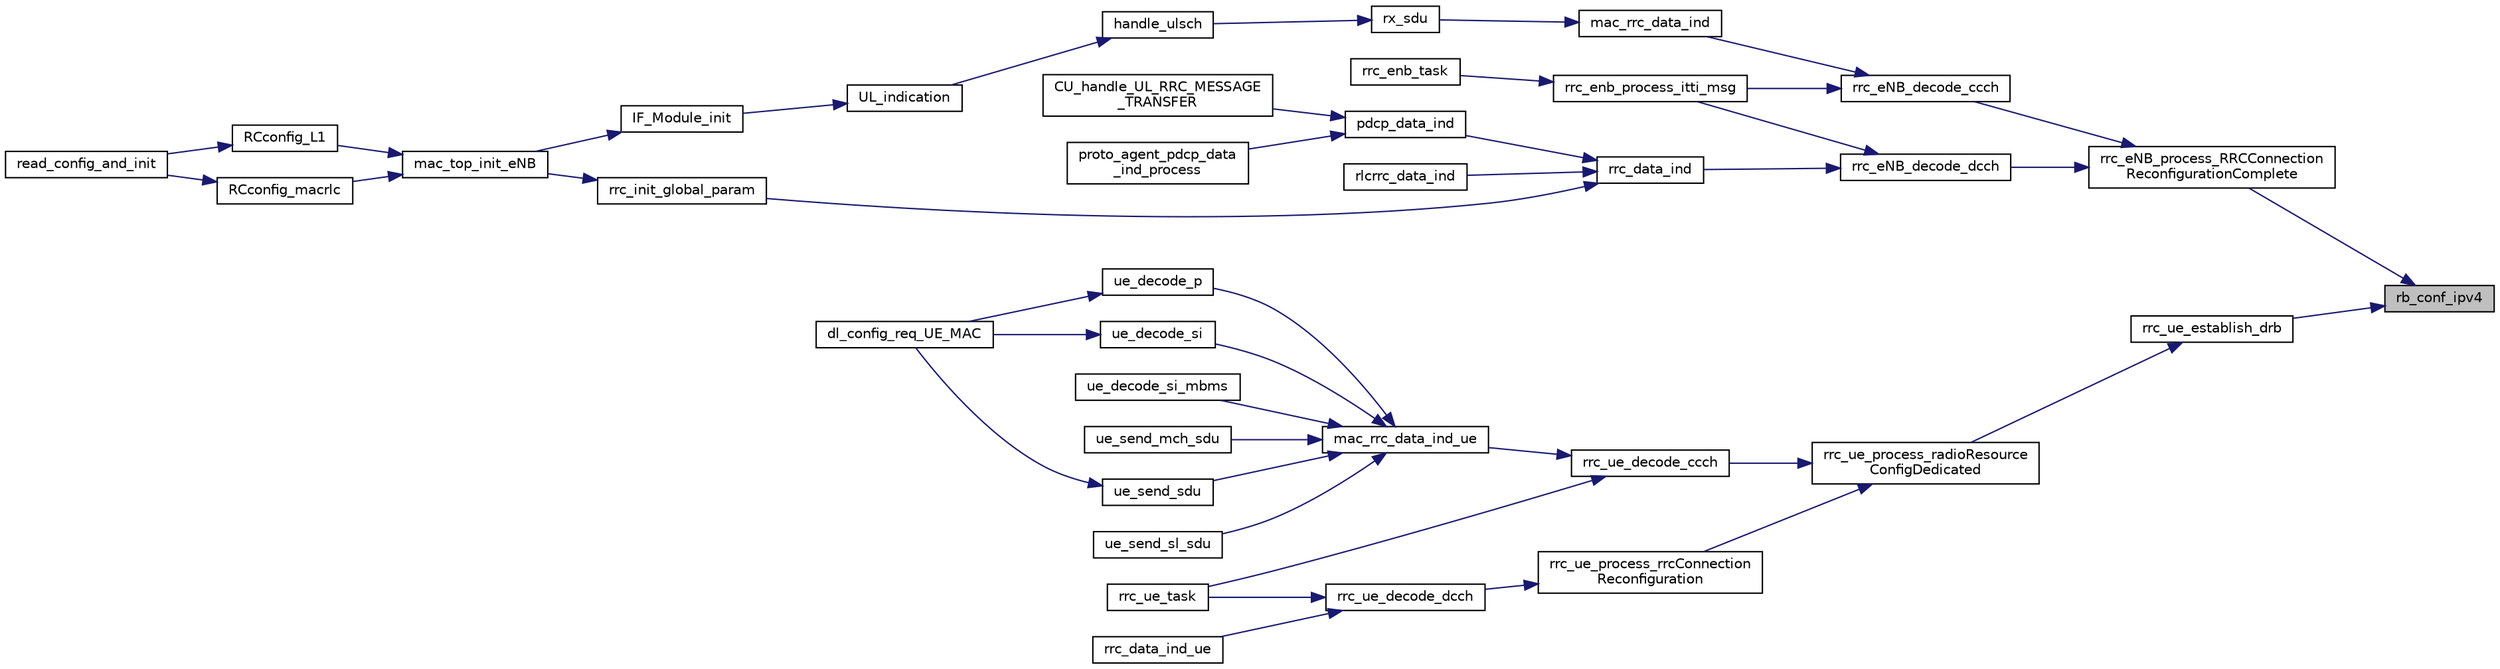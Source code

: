digraph "rb_conf_ipv4"
{
 // LATEX_PDF_SIZE
  edge [fontname="Helvetica",fontsize="10",labelfontname="Helvetica",labelfontsize="10"];
  node [fontname="Helvetica",fontsize="10",shape=record];
  rankdir="RL";
  Node1 [label="rb_conf_ipv4",height=0.2,width=0.4,color="black", fillcolor="grey75", style="filled", fontcolor="black",tooltip=" "];
  Node1 -> Node2 [dir="back",color="midnightblue",fontsize="10",style="solid",fontname="Helvetica"];
  Node2 [label="rrc_eNB_process_RRCConnection\lReconfigurationComplete",height=0.2,width=0.4,color="black", fillcolor="white", style="filled",URL="$group____rrc.html#gacdd3ba288d9ebe21dd993a6536c62e87",tooltip="Process the RRCConnectionReconfigurationComplete based on information coming from UE."];
  Node2 -> Node3 [dir="back",color="midnightblue",fontsize="10",style="solid",fontname="Helvetica"];
  Node3 [label="rrc_eNB_decode_ccch",height=0.2,width=0.4,color="black", fillcolor="white", style="filled",URL="$group____rrc.html#ga3ec9e1e30c6af99f396c0079cb081728",tooltip="Entry routine to decode a UL-CCCH-Message. Invokes PER decoder and parses message."];
  Node3 -> Node4 [dir="back",color="midnightblue",fontsize="10",style="solid",fontname="Helvetica"];
  Node4 [label="mac_rrc_data_ind",height=0.2,width=0.4,color="black", fillcolor="white", style="filled",URL="$group____rrc.html#ga27bdbafc2b9df6bb7560b11d7196343e",tooltip=" "];
  Node4 -> Node5 [dir="back",color="midnightblue",fontsize="10",style="solid",fontname="Helvetica"];
  Node5 [label="rx_sdu",height=0.2,width=0.4,color="black", fillcolor="white", style="filled",URL="$group____mac.html#gafa4fade9588c7ec028d474b53b37c11e",tooltip=" "];
  Node5 -> Node6 [dir="back",color="midnightblue",fontsize="10",style="solid",fontname="Helvetica"];
  Node6 [label="handle_ulsch",height=0.2,width=0.4,color="black", fillcolor="white", style="filled",URL="$IF__Module_8c.html#afb0615963db57d6fffb3d2d35befba28",tooltip=" "];
  Node6 -> Node7 [dir="back",color="midnightblue",fontsize="10",style="solid",fontname="Helvetica"];
  Node7 [label="UL_indication",height=0.2,width=0.4,color="black", fillcolor="white", style="filled",URL="$IF__Module_8h.html#a0e2ef22a02b2c6683ab06f6d53f92e4d",tooltip=" "];
  Node7 -> Node8 [dir="back",color="midnightblue",fontsize="10",style="solid",fontname="Helvetica"];
  Node8 [label="IF_Module_init",height=0.2,width=0.4,color="black", fillcolor="white", style="filled",URL="$IF__Module_8h.html#a889f718a2d163ae240f8aa0732d35a81",tooltip=" "];
  Node8 -> Node9 [dir="back",color="midnightblue",fontsize="10",style="solid",fontname="Helvetica"];
  Node9 [label="mac_top_init_eNB",height=0.2,width=0.4,color="black", fillcolor="white", style="filled",URL="$group____mac.html#ga7b366a80fdb7f92ef5b4418560f2c330",tooltip=" "];
  Node9 -> Node10 [dir="back",color="midnightblue",fontsize="10",style="solid",fontname="Helvetica"];
  Node10 [label="RCconfig_L1",height=0.2,width=0.4,color="black", fillcolor="white", style="filled",URL="$group____enb__app.html#gaf0a0b784f891b689029fdac80981bb48",tooltip=" "];
  Node10 -> Node11 [dir="back",color="midnightblue",fontsize="10",style="solid",fontname="Helvetica"];
  Node11 [label="read_config_and_init",height=0.2,width=0.4,color="black", fillcolor="white", style="filled",URL="$group____enb__app.html#gafd8182cd803334f6a7df61898dc81389",tooltip=" "];
  Node9 -> Node12 [dir="back",color="midnightblue",fontsize="10",style="solid",fontname="Helvetica"];
  Node12 [label="RCconfig_macrlc",height=0.2,width=0.4,color="black", fillcolor="white", style="filled",URL="$group____enb__app.html#gad938d81629b25898f7beb6f9c854846b",tooltip=" "];
  Node12 -> Node11 [dir="back",color="midnightblue",fontsize="10",style="solid",fontname="Helvetica"];
  Node3 -> Node13 [dir="back",color="midnightblue",fontsize="10",style="solid",fontname="Helvetica"];
  Node13 [label="rrc_enb_process_itti_msg",height=0.2,width=0.4,color="black", fillcolor="white", style="filled",URL="$group____rrc.html#ga30f046459c1c273756eaeb3afa087f0b",tooltip=" "];
  Node13 -> Node14 [dir="back",color="midnightblue",fontsize="10",style="solid",fontname="Helvetica"];
  Node14 [label="rrc_enb_task",height=0.2,width=0.4,color="black", fillcolor="white", style="filled",URL="$group____rrc.html#ga75560166cf7a711a217fc23bf82eb853",tooltip="RRC eNB task."];
  Node2 -> Node15 [dir="back",color="midnightblue",fontsize="10",style="solid",fontname="Helvetica"];
  Node15 [label="rrc_eNB_decode_dcch",height=0.2,width=0.4,color="black", fillcolor="white", style="filled",URL="$group____rrc.html#ga66d13b97ca325066ff5400bef7518059",tooltip="Entry routine to decode a UL-DCCH-Message. Invokes PER decoder and parses message."];
  Node15 -> Node16 [dir="back",color="midnightblue",fontsize="10",style="solid",fontname="Helvetica"];
  Node16 [label="rrc_data_ind",height=0.2,width=0.4,color="black", fillcolor="white", style="filled",URL="$group____rrc.html#ga992f2e4fa10aead963a6c6766d22f357",tooltip=" "];
  Node16 -> Node17 [dir="back",color="midnightblue",fontsize="10",style="solid",fontname="Helvetica"];
  Node17 [label="pdcp_data_ind",height=0.2,width=0.4,color="black", fillcolor="white", style="filled",URL="$group____pdcp.html#ga39bab2ba8ae1993dfea9008d98337463",tooltip=" "];
  Node17 -> Node18 [dir="back",color="midnightblue",fontsize="10",style="solid",fontname="Helvetica"];
  Node18 [label="CU_handle_UL_RRC_MESSAGE\l_TRANSFER",height=0.2,width=0.4,color="black", fillcolor="white", style="filled",URL="$f1ap__cu__rrc__message__transfer_8h.html#a847c5dd55799e5af97993e32de6fc07e",tooltip=" "];
  Node17 -> Node19 [dir="back",color="midnightblue",fontsize="10",style="solid",fontname="Helvetica"];
  Node19 [label="proto_agent_pdcp_data\l_ind_process",height=0.2,width=0.4,color="black", fillcolor="white", style="filled",URL="$proto__agent__common_8h.html#a69df5907252f68f5ffec0f7002cbb334",tooltip=" "];
  Node16 -> Node20 [dir="back",color="midnightblue",fontsize="10",style="solid",fontname="Helvetica"];
  Node20 [label="rlcrrc_data_ind",height=0.2,width=0.4,color="black", fillcolor="white", style="filled",URL="$openair__rrc__L2__interface_8h.html#a7b1da999b22837d8c1061068bdbc19af",tooltip=" "];
  Node16 -> Node21 [dir="back",color="midnightblue",fontsize="10",style="solid",fontname="Helvetica"];
  Node21 [label="rrc_init_global_param",height=0.2,width=0.4,color="black", fillcolor="white", style="filled",URL="$group____rrc.html#gade79643da4980d980ff603275e52c99a",tooltip=" "];
  Node21 -> Node9 [dir="back",color="midnightblue",fontsize="10",style="solid",fontname="Helvetica"];
  Node15 -> Node13 [dir="back",color="midnightblue",fontsize="10",style="solid",fontname="Helvetica"];
  Node1 -> Node22 [dir="back",color="midnightblue",fontsize="10",style="solid",fontname="Helvetica"];
  Node22 [label="rrc_ue_establish_drb",height=0.2,width=0.4,color="black", fillcolor="white", style="filled",URL="$group____rrc.html#ga9aab6b87aa472761aa8496fde9515bfa",tooltip="Establish a DRB according to DRB_ToAddMod structure."];
  Node22 -> Node23 [dir="back",color="midnightblue",fontsize="10",style="solid",fontname="Helvetica"];
  Node23 [label="rrc_ue_process_radioResource\lConfigDedicated",height=0.2,width=0.4,color="black", fillcolor="white", style="filled",URL="$group____rrc.html#ga4a34b91b0d2ce41ace5eec79170facd8",tooltip="Process a RadioResourceConfigDedicated Message and configure PHY/MAC."];
  Node23 -> Node24 [dir="back",color="midnightblue",fontsize="10",style="solid",fontname="Helvetica"];
  Node24 [label="rrc_ue_decode_ccch",height=0.2,width=0.4,color="black", fillcolor="white", style="filled",URL="$group____rrc.html#gafeede0bc08155a888fc2c8f1d113a80d",tooltip="Decodes DL-CCCH message and invokes appropriate routine to handle the message."];
  Node24 -> Node25 [dir="back",color="midnightblue",fontsize="10",style="solid",fontname="Helvetica"];
  Node25 [label="mac_rrc_data_ind_ue",height=0.2,width=0.4,color="black", fillcolor="white", style="filled",URL="$group____rrc.html#ga81d228980a27c3379568d77e89865d35",tooltip=" "];
  Node25 -> Node26 [dir="back",color="midnightblue",fontsize="10",style="solid",fontname="Helvetica"];
  Node26 [label="ue_decode_p",height=0.2,width=0.4,color="black", fillcolor="white", style="filled",URL="$group____mac.html#gacb9383b30cfa1e89eb884c71184c38f5",tooltip=" "];
  Node26 -> Node27 [dir="back",color="midnightblue",fontsize="10",style="solid",fontname="Helvetica"];
  Node27 [label="dl_config_req_UE_MAC",height=0.2,width=0.4,color="black", fillcolor="white", style="filled",URL="$phy__stub__UE_8h.html#a72d909a6a600ac50080469c6b113d330",tooltip=" "];
  Node25 -> Node28 [dir="back",color="midnightblue",fontsize="10",style="solid",fontname="Helvetica"];
  Node28 [label="ue_decode_si",height=0.2,width=0.4,color="black", fillcolor="white", style="filled",URL="$group____mac.html#ga24e4a25ebe83757ad951d227d8a66380",tooltip=" "];
  Node28 -> Node27 [dir="back",color="midnightblue",fontsize="10",style="solid",fontname="Helvetica"];
  Node25 -> Node29 [dir="back",color="midnightblue",fontsize="10",style="solid",fontname="Helvetica"];
  Node29 [label="ue_decode_si_mbms",height=0.2,width=0.4,color="black", fillcolor="white", style="filled",URL="$group____mac.html#gac7dc4f7d76939d70d87665cb72de2b0a",tooltip=" "];
  Node25 -> Node30 [dir="back",color="midnightblue",fontsize="10",style="solid",fontname="Helvetica"];
  Node30 [label="ue_send_mch_sdu",height=0.2,width=0.4,color="black", fillcolor="white", style="filled",URL="$group____mac.html#ga1a523251e23101d551f32120b59821d6",tooltip=" "];
  Node25 -> Node31 [dir="back",color="midnightblue",fontsize="10",style="solid",fontname="Helvetica"];
  Node31 [label="ue_send_sdu",height=0.2,width=0.4,color="black", fillcolor="white", style="filled",URL="$group____mac.html#ga0e048d86d492024a8081694c4db1b205",tooltip=" "];
  Node31 -> Node27 [dir="back",color="midnightblue",fontsize="10",style="solid",fontname="Helvetica"];
  Node25 -> Node32 [dir="back",color="midnightblue",fontsize="10",style="solid",fontname="Helvetica"];
  Node32 [label="ue_send_sl_sdu",height=0.2,width=0.4,color="black", fillcolor="white", style="filled",URL="$group____mac.html#ga772d4b4e4d68df2cb7b07293bc786673",tooltip=" "];
  Node24 -> Node33 [dir="back",color="midnightblue",fontsize="10",style="solid",fontname="Helvetica"];
  Node33 [label="rrc_ue_task",height=0.2,width=0.4,color="black", fillcolor="white", style="filled",URL="$group____rrc.html#ga0c758807c5db924014c340730b210f28",tooltip="RRC UE task."];
  Node23 -> Node34 [dir="back",color="midnightblue",fontsize="10",style="solid",fontname="Helvetica"];
  Node34 [label="rrc_ue_process_rrcConnection\lReconfiguration",height=0.2,width=0.4,color="black", fillcolor="white", style="filled",URL="$group____rrc.html#ga69b91ce240794d9ff2ea05e081a0cb71",tooltip="process the received rrcConnectionReconfiguration message at UE"];
  Node34 -> Node35 [dir="back",color="midnightblue",fontsize="10",style="solid",fontname="Helvetica"];
  Node35 [label="rrc_ue_decode_dcch",height=0.2,width=0.4,color="black", fillcolor="white", style="filled",URL="$group____rrc.html#ga6dfdf38f6361516a60dc42aaf3090e05",tooltip="Decodes a DL-DCCH message and invokes appropriate routine to handle the message."];
  Node35 -> Node36 [dir="back",color="midnightblue",fontsize="10",style="solid",fontname="Helvetica"];
  Node36 [label="rrc_data_ind_ue",height=0.2,width=0.4,color="black", fillcolor="white", style="filled",URL="$L2__interface__ue_8c.html#a44b28f0e3904bcda3c99685a2d9a4e0e",tooltip=" "];
  Node35 -> Node33 [dir="back",color="midnightblue",fontsize="10",style="solid",fontname="Helvetica"];
}
